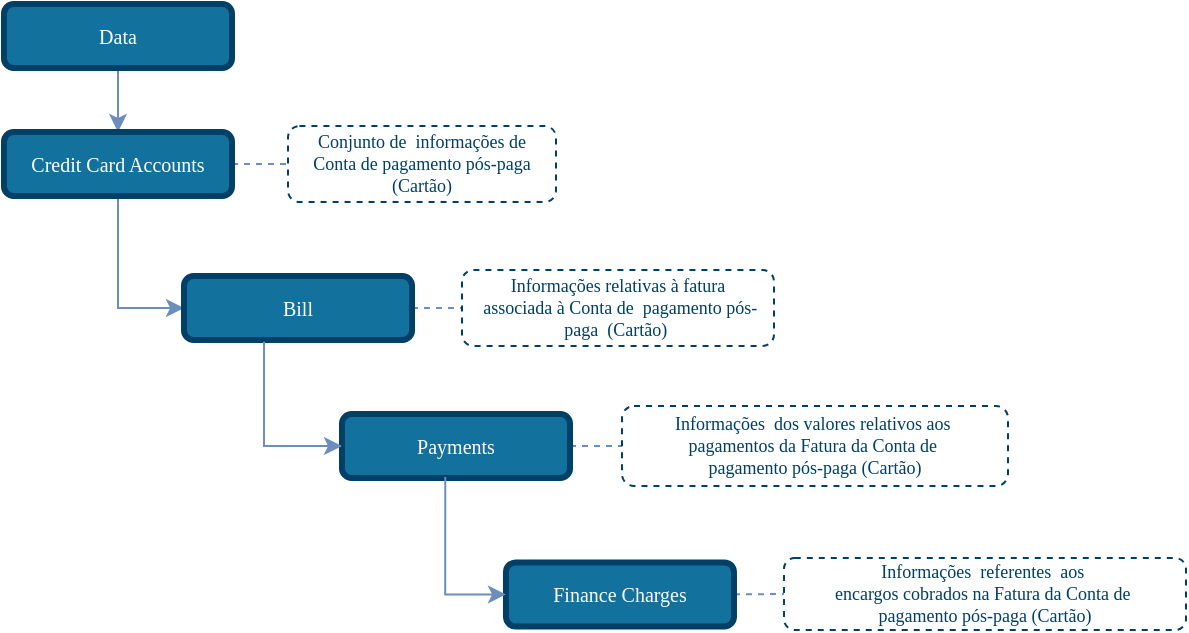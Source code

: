 <mxfile version="14.3.2" type="device"><diagram id="pwx9f-JPc5i2mSrcDJkJ" name="Accounts - Identification"><mxGraphModel dx="602" dy="327" grid="1" gridSize="10" guides="1" tooltips="1" connect="1" arrows="1" fold="1" page="1" pageScale="1" pageWidth="827" pageHeight="1169" math="0" shadow="0"><root><mxCell id="0"/><mxCell id="1" parent="0"/><mxCell id="7SM82Xgn0hcUYBG6hJO3-5" style="edgeStyle=none;rounded=1;orthogonalLoop=1;jettySize=auto;html=1;entryX=0;entryY=0.5;entryDx=0;entryDy=0;dashed=1;endArrow=none;endFill=0;endSize=6;strokeColor=#6C8EBF;exitX=1;exitY=0.5;exitDx=0;exitDy=0;" parent="1" source="s8GSPq7UgO-F03P1_zAw-1" target="7SM82Xgn0hcUYBG6hJO3-3" edge="1"><mxGeometry relative="1" as="geometry"><mxPoint x="337" y="268.0" as="sourcePoint"/><mxPoint x="518" y="171" as="targetPoint"/></mxGeometry></mxCell><mxCell id="CP8brj2QoUajFCljk4hs-6" style="edgeStyle=orthogonalEdgeStyle;rounded=0;orthogonalLoop=1;jettySize=auto;html=1;exitX=0.5;exitY=1;exitDx=0;exitDy=0;entryX=0.5;entryY=0;entryDx=0;entryDy=0;endSize=6;fillColor=#dae8fc;strokeColor=#6c8ebf;comic=0;shadow=0;backgroundOutline=0;snapToPoint=0;fixDash=0;endArrow=classic;endFill=1;" parent="1" source="CP8brj2QoUajFCljk4hs-1" edge="1"><mxGeometry relative="1" as="geometry"><mxPoint x="175" y="148" as="targetPoint"/></mxGeometry></mxCell><mxCell id="CP8brj2QoUajFCljk4hs-1" value="Data" style="rounded=1;whiteSpace=wrap;html=1;comic=0;shadow=0;backgroundOutline=0;snapToPoint=0;fixDash=0;strokeWidth=3;fontFamily=Verdana;fontStyle=0;labelBackgroundColor=none;labelBorderColor=none;fontSize=10;fillColor=#13719E;strokeColor=#003F66;fontColor=#ffffff;" parent="1" vertex="1"><mxGeometry x="118" y="84" width="114" height="32" as="geometry"/></mxCell><mxCell id="s8GSPq7UgO-F03P1_zAw-9" style="edgeStyle=orthogonalEdgeStyle;rounded=0;orthogonalLoop=1;jettySize=auto;html=1;exitX=0.5;exitY=1;exitDx=0;exitDy=0;entryX=0;entryY=0.5;entryDx=0;entryDy=0;strokeColor=#6C8EBF;endArrow=classic;endFill=1;" parent="1" source="CP8brj2QoUajFCljk4hs-3" target="s8GSPq7UgO-F03P1_zAw-1" edge="1"><mxGeometry relative="1" as="geometry"/></mxCell><mxCell id="s8GSPq7UgO-F03P1_zAw-17" style="edgeStyle=none;rounded=1;orthogonalLoop=1;jettySize=auto;html=1;exitX=1;exitY=0.5;exitDx=0;exitDy=0;entryX=0;entryY=0.5;entryDx=0;entryDy=0;dashed=1;endArrow=none;endFill=0;endSize=6;strokeColor=#6C8EBF;" parent="1" source="CP8brj2QoUajFCljk4hs-3" target="CP8brj2QoUajFCljk4hs-20" edge="1"><mxGeometry relative="1" as="geometry"><mxPoint x="252" y="118" as="targetPoint"/></mxGeometry></mxCell><mxCell id="CP8brj2QoUajFCljk4hs-20" value="&lt;font style=&quot;font-size: 9px&quot;&gt;Conjunto de&amp;nbsp; informações de Conta de pagamento pós-paga (Cartão)&lt;/font&gt;" style="rounded=1;whiteSpace=wrap;html=1;shadow=0;comic=0;strokeColor=#003F66;strokeWidth=1;fillColor=#ffffff;fontFamily=Verdana;fontSize=9;fontColor=#003F66;dashed=1;spacingLeft=5;spacing=0;spacingRight=5;spacingBottom=5;spacingTop=5;align=center;verticalAlign=middle;gradientColor=#ffffff;" parent="1" vertex="1"><mxGeometry x="260" y="145" width="134" height="38" as="geometry"/></mxCell><mxCell id="7SM82Xgn0hcUYBG6hJO3-3" value="&lt;font&gt;Informações relativas à&lt;span&gt;&amp;nbsp;fatura&lt;br&gt;&lt;/span&gt;&lt;span&gt;&amp;nbsp;associada à Conta de&amp;nbsp; pagamento pós-paga&lt;/span&gt;&amp;nbsp; (Cartão)&amp;nbsp;&lt;/font&gt;" style="rounded=1;whiteSpace=wrap;html=1;shadow=0;comic=0;strokeColor=#003F66;strokeWidth=1;fillColor=#ffffff;fontFamily=Verdana;fontSize=9;fontColor=#003F66;dashed=1;spacingLeft=5;spacing=0;spacingRight=5;spacingBottom=5;spacingTop=5;align=center;verticalAlign=middle;gradientColor=#ffffff;" parent="1" vertex="1"><mxGeometry x="347" y="217" width="156" height="38" as="geometry"/></mxCell><mxCell id="CP8brj2QoUajFCljk4hs-3" value="Credit Card Accounts" style="rounded=1;whiteSpace=wrap;html=1;comic=0;shadow=0;backgroundOutline=0;snapToPoint=0;fixDash=0;strokeWidth=3;fontFamily=Verdana;fontStyle=0;labelBackgroundColor=none;labelBorderColor=none;fontSize=10;fillColor=#13719E;strokeColor=#003F66;fontColor=#ffffff;" parent="1" vertex="1"><mxGeometry x="118" y="148" width="114" height="32" as="geometry"/></mxCell><mxCell id="s8GSPq7UgO-F03P1_zAw-1" value="Bill" style="rounded=1;whiteSpace=wrap;html=1;comic=0;shadow=0;backgroundOutline=0;snapToPoint=0;fixDash=0;strokeWidth=3;fontFamily=Verdana;fontStyle=0;labelBackgroundColor=none;labelBorderColor=none;fontSize=10;fillColor=#13719E;strokeColor=#003F66;fontColor=#ffffff;" parent="1" vertex="1"><mxGeometry x="208" y="220" width="114" height="32" as="geometry"/></mxCell><mxCell id="nGgCtm6F5f6sYQJL1nIq-1" style="edgeStyle=none;rounded=1;orthogonalLoop=1;jettySize=auto;html=1;entryX=0;entryY=0.5;entryDx=0;entryDy=0;dashed=1;endArrow=none;endFill=0;endSize=6;strokeColor=#6C8EBF;exitX=1;exitY=0.5;exitDx=0;exitDy=0;" edge="1" parent="1" source="nGgCtm6F5f6sYQJL1nIq-3" target="nGgCtm6F5f6sYQJL1nIq-2"><mxGeometry relative="1" as="geometry"><mxPoint x="416" y="337.0" as="sourcePoint"/><mxPoint x="597" y="240" as="targetPoint"/></mxGeometry></mxCell><mxCell id="nGgCtm6F5f6sYQJL1nIq-2" value="&lt;font style=&quot;font-size: 9px&quot;&gt;Informações&amp;nbsp; dos&amp;nbsp;&lt;/font&gt;&lt;span&gt;valores relativos aos&amp;nbsp;&lt;/span&gt;&lt;div&gt;pagamentos da Fatura da Conta de&amp;nbsp;&lt;/div&gt;&lt;div&gt;pagamento pós-paga (Cartão)&lt;/div&gt;" style="rounded=1;whiteSpace=wrap;html=1;shadow=0;comic=0;strokeColor=#003F66;strokeWidth=1;fillColor=#ffffff;fontFamily=Verdana;fontSize=9;fontColor=#003F66;dashed=1;spacingLeft=5;spacing=0;spacingRight=5;spacingBottom=5;spacingTop=5;align=center;verticalAlign=middle;gradientColor=#ffffff;" vertex="1" parent="1"><mxGeometry x="427" y="285" width="193" height="40" as="geometry"/></mxCell><mxCell id="nGgCtm6F5f6sYQJL1nIq-3" value="Payments" style="rounded=1;whiteSpace=wrap;html=1;comic=0;shadow=0;backgroundOutline=0;snapToPoint=0;fixDash=0;strokeWidth=3;fontFamily=Verdana;fontStyle=0;labelBackgroundColor=none;labelBorderColor=none;fontSize=10;fillColor=#13719E;strokeColor=#003F66;fontColor=#ffffff;" vertex="1" parent="1"><mxGeometry x="287" y="289" width="114" height="32" as="geometry"/></mxCell><mxCell id="nGgCtm6F5f6sYQJL1nIq-4" style="edgeStyle=orthogonalEdgeStyle;rounded=0;orthogonalLoop=1;jettySize=auto;html=1;exitX=0.351;exitY=1.026;exitDx=0;exitDy=0;entryX=0;entryY=0.5;entryDx=0;entryDy=0;strokeColor=#6C8EBF;endArrow=classic;endFill=1;exitPerimeter=0;" edge="1" parent="1" source="s8GSPq7UgO-F03P1_zAw-1" target="nGgCtm6F5f6sYQJL1nIq-3"><mxGeometry relative="1" as="geometry"><mxPoint x="226" y="190" as="sourcePoint"/><mxPoint x="259" y="246" as="targetPoint"/></mxGeometry></mxCell><mxCell id="nGgCtm6F5f6sYQJL1nIq-5" style="edgeStyle=none;rounded=1;orthogonalLoop=1;jettySize=auto;html=1;entryX=0;entryY=0.5;entryDx=0;entryDy=0;dashed=1;endArrow=none;endFill=0;endSize=6;strokeColor=#6C8EBF;exitX=1;exitY=0.5;exitDx=0;exitDy=0;" edge="1" parent="1" source="nGgCtm6F5f6sYQJL1nIq-7" target="nGgCtm6F5f6sYQJL1nIq-6"><mxGeometry relative="1" as="geometry"><mxPoint x="497.99" y="411.2" as="sourcePoint"/><mxPoint x="678.99" y="314.2" as="targetPoint"/></mxGeometry></mxCell><mxCell id="nGgCtm6F5f6sYQJL1nIq-6" value="&lt;font style=&quot;font-size: 9px&quot;&gt;Informações&amp;nbsp; referentes&amp;nbsp;&lt;/font&gt;&lt;span&gt;&amp;nbsp;aos&amp;nbsp;&lt;/span&gt;&lt;div&gt;encargos cobrados na Fatura da Conta de&amp;nbsp;&lt;/div&gt;&lt;div&gt;pagamento pós-paga (Cartão)&lt;/div&gt;" style="rounded=1;whiteSpace=wrap;html=1;shadow=0;comic=0;strokeColor=#003F66;strokeWidth=1;fillColor=#ffffff;fontFamily=Verdana;fontSize=9;fontColor=#003F66;dashed=1;spacingLeft=5;spacing=0;spacingRight=5;spacingBottom=5;spacingTop=5;align=center;verticalAlign=middle;gradientColor=#ffffff;" vertex="1" parent="1"><mxGeometry x="507.99" y="361" width="201.01" height="36" as="geometry"/></mxCell><mxCell id="nGgCtm6F5f6sYQJL1nIq-7" value="Finance Charges" style="rounded=1;whiteSpace=wrap;html=1;comic=0;shadow=0;backgroundOutline=0;snapToPoint=0;fixDash=0;strokeWidth=3;fontFamily=Verdana;fontStyle=0;labelBackgroundColor=none;labelBorderColor=none;fontSize=10;fillColor=#13719E;strokeColor=#003F66;fontColor=#ffffff;" vertex="1" parent="1"><mxGeometry x="368.99" y="363.2" width="114" height="32" as="geometry"/></mxCell><mxCell id="nGgCtm6F5f6sYQJL1nIq-8" style="edgeStyle=orthogonalEdgeStyle;rounded=0;orthogonalLoop=1;jettySize=auto;html=1;exitX=0.453;exitY=0.984;exitDx=0;exitDy=0;entryX=0;entryY=0.5;entryDx=0;entryDy=0;strokeColor=#6C8EBF;endArrow=classic;endFill=1;exitPerimeter=0;" edge="1" parent="1" target="nGgCtm6F5f6sYQJL1nIq-7" source="nGgCtm6F5f6sYQJL1nIq-3"><mxGeometry relative="1" as="geometry"><mxPoint x="330.004" y="330.032" as="sourcePoint"/><mxPoint x="340.99" y="323.2" as="targetPoint"/></mxGeometry></mxCell></root></mxGraphModel></diagram></mxfile>